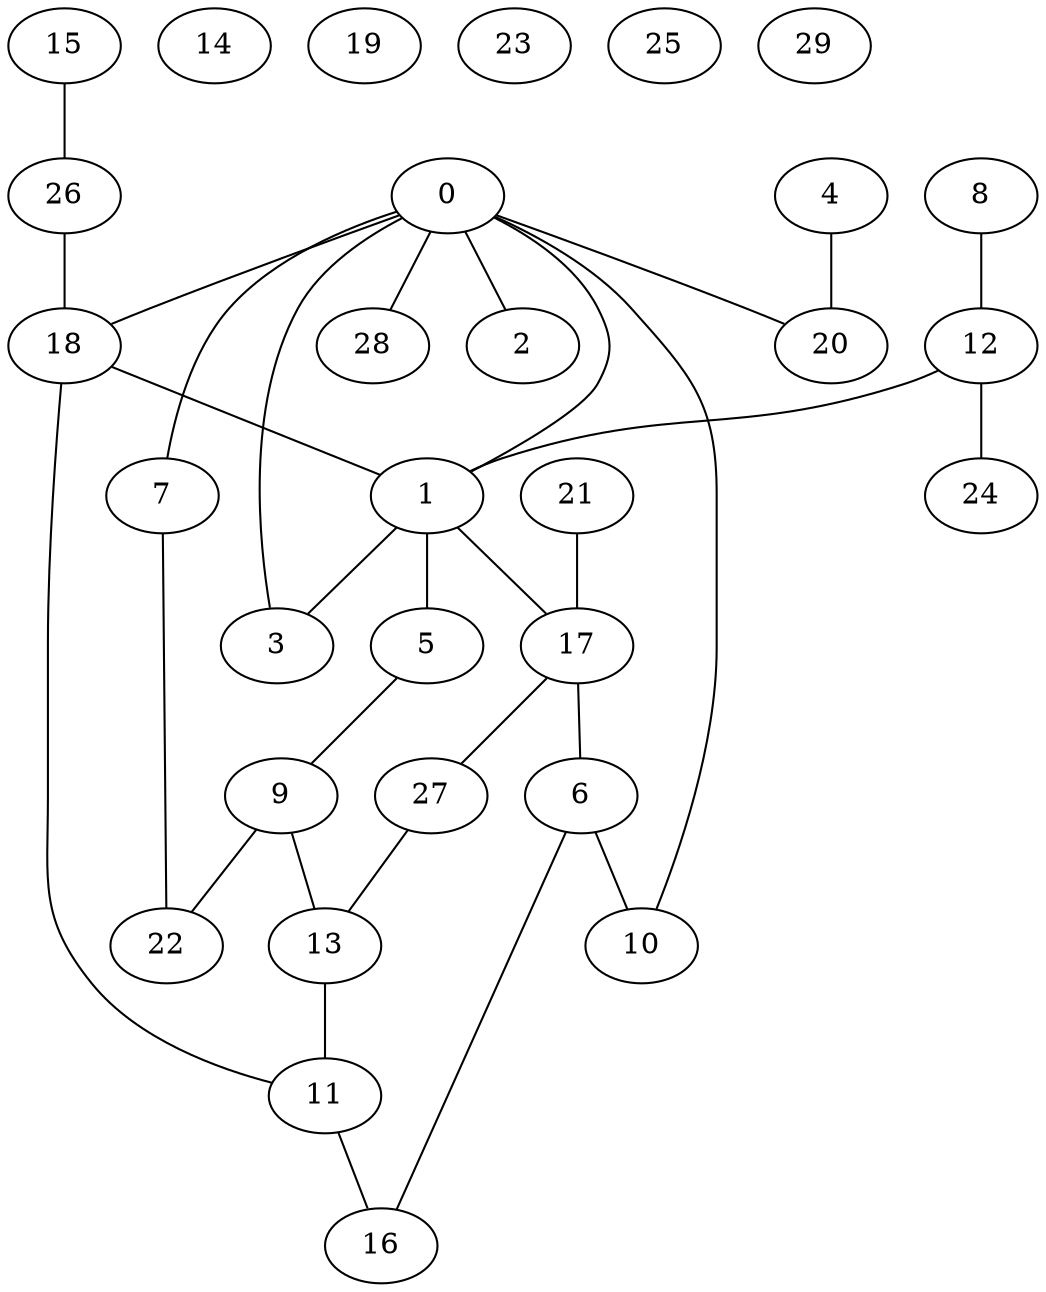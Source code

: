 graph G {
  0;
  1;
  2;
  3;
  4;
  5;
  6;
  7;
  8;
  9;
  10;
  11;
  12;
  13;
  14;
  15;
  16;
  17;
  18;
  19;
  20;
  21;
  22;
  23;
  24;
  25;
  26;
  27;
  28;
  29;
   0 -- 1;
   0 -- 2;
   0 -- 3;
   0 -- 7;
   0 -- 10;
   0 -- 18;
   0 -- 20;
   0 -- 28;
   1 -- 3;
   1 -- 5;
   1 -- 17;
   4 -- 20;
   5 -- 9;
   6 -- 10;
   6 -- 16;
   7 -- 22;
   8 -- 12;
   9 -- 13;
   9 -- 22;
   11 -- 16;
   12 -- 1;
   12 -- 24;
   13 -- 11;
   15 -- 26;
   17 -- 6;
   17 -- 27;
   18 -- 1;
   18 -- 11;
   21 -- 17;
   26 -- 18;
   27 -- 13;
}
